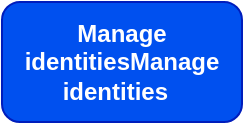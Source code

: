 <mxfile version="13.1.3">
    <diagram id="6hGFLwfOUW9BJ-s0fimq" name="Page-1">
        <mxGraphModel dx="1098" dy="778" grid="0" gridSize="10" guides="1" tooltips="1" connect="1" arrows="1" fold="1" page="0" pageScale="1" pageWidth="827" pageHeight="1169" math="0" shadow="0">
            <root>
                <mxCell id="0"/>
                <mxCell id="1" parent="0"/>
                <mxCell id="13" value="Manage identitiesManage identities&amp;nbsp;&amp;nbsp;" style="rounded=1;whiteSpace=wrap;html=1;fillColor=#0050ef;strokeColor=#001DBC;fontColor=#ffffff;fontStyle=1" vertex="1" parent="1">
                    <mxGeometry x="383" y="359" width="120" height="60" as="geometry"/>
                </mxCell>
            </root>
        </mxGraphModel>
    </diagram>
</mxfile>